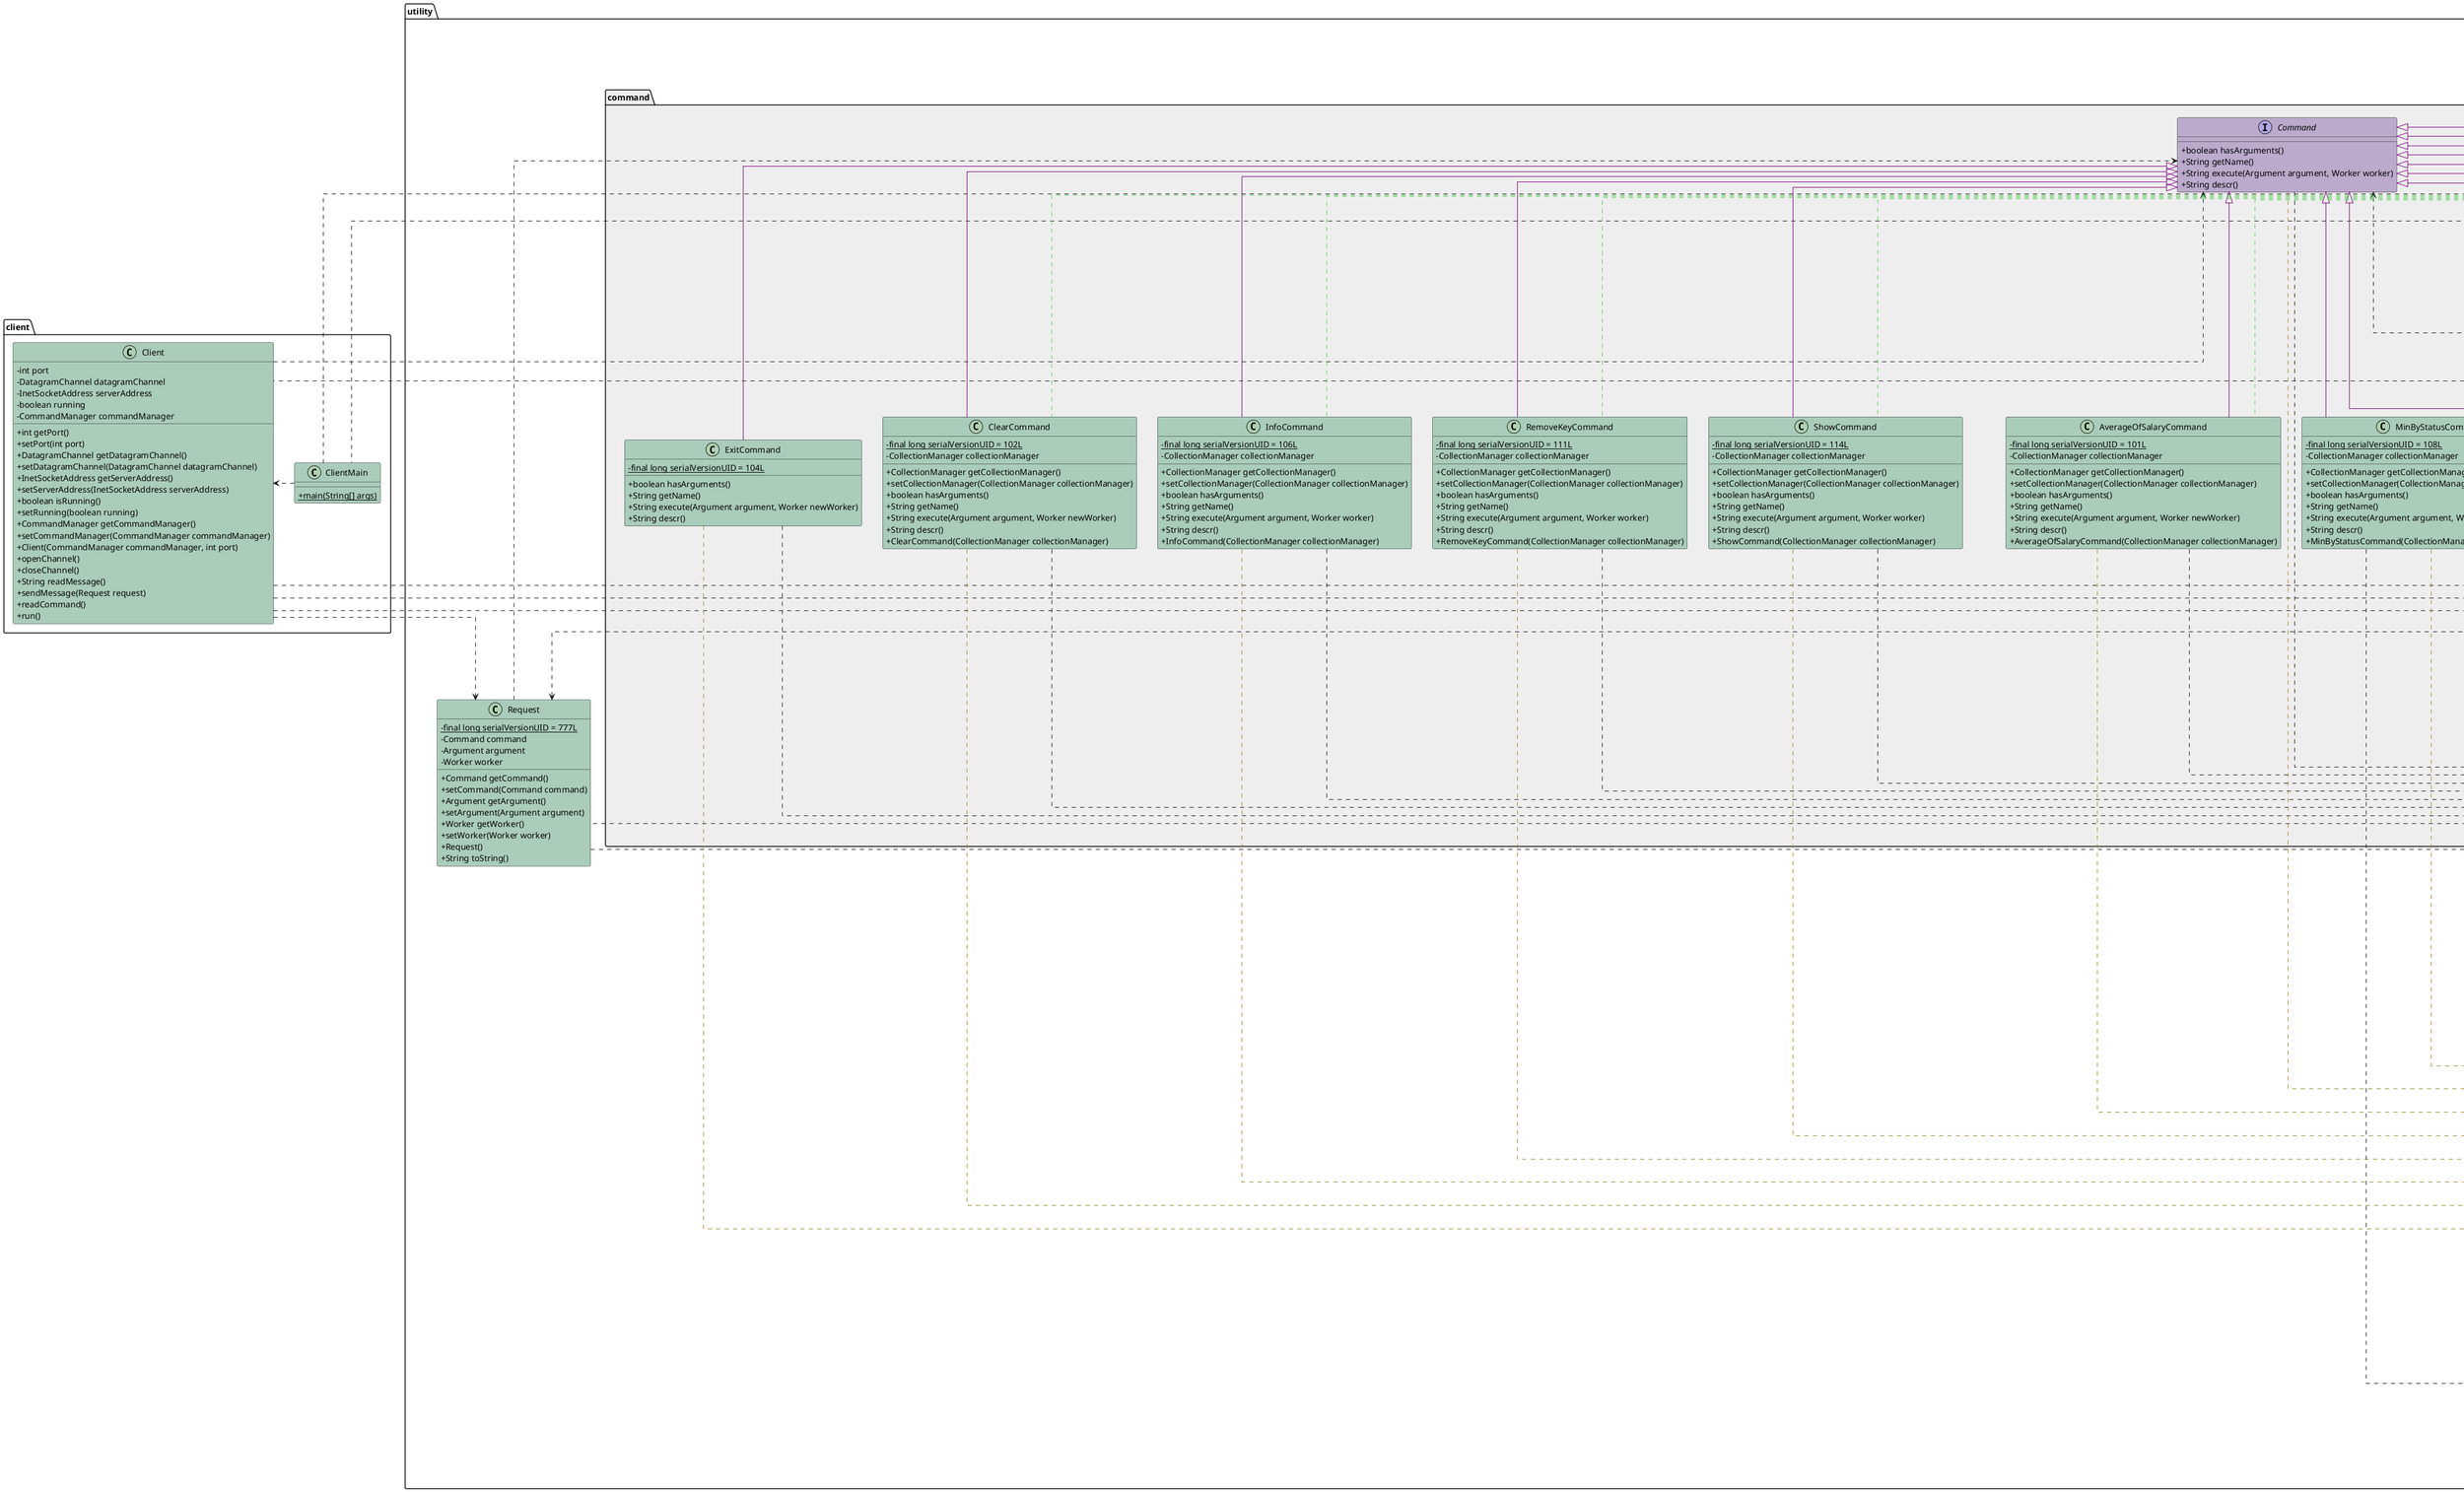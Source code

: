 @startuml
skinparam linetype ortho
skinparam classAttributeIconSize 0

package client {
    class Client #acb{
        - int port
        - DatagramChannel datagramChannel
        - InetSocketAddress serverAddress
        - boolean running
        - CommandManager commandManager

        + int getPort()
        + setPort(int port)
        + DatagramChannel getDatagramChannel()
        + setDatagramChannel(DatagramChannel datagramChannel)
        + InetSocketAddress getServerAddress()
        + setServerAddress(InetSocketAddress serverAddress)
        + boolean isRunning()
        + setRunning(boolean running)
        + CommandManager getCommandManager()
        + setCommandManager(CommandManager commandManager)
        + Client(CommandManager commandManager, int port)
        + openChannel()
        + closeChannel()
        + String readMessage()
        + sendMessage(Request request)
        + readCommand()
        + run()
        }

    class ClientMain #acb{
        + {static} main(String[] args)
        }
}
package server{
    class Server #acb{
        - int port
        - InetSocketAddress serverAddress
        - SocketAddress clientAddress
        - CommandManager commandManager
        - DatagramChannel datagramChannel
        - boolean running;
        - boolean opening;

        + int getPort()
        + setPort(int port)
        + InetSocketAddress getServerAddress()
        + setServerAddress(InetSocketAddress serverAddress)
        + SocketAddress getClientAddress()
        + setClientAddress(SocketAddress clientAddress)
        + CommandManager getCommandManager()
        + setCommandManager(CommandManager commandManager)
        + DatagramChannel getDatagramChannel()
        + setDatagramChannel(DatagramChannel datagramChannel)
        + boolean isRunning()
        + setRunning(boolean running)
        + boolean isOpening()
        + setOpening(boolean opening)
        + Server(CommandManager commandManager, int port)
        + openChannel()
        + closeChannel()
        + Request readMessage()
        +  sendMessage(String message)
        + String execute(Request request)
        + run()
        + disconnectClient()
        }

    class ServerMain #acb{
        + {static} main(String[] args)
        }
}
package utility{
    package calculate #eee{
        class Calculate #acb{
            + {static} boolean stringIsLong(String string)
            + {static} boolean stringIsInteger(String string)
        }

        class CreateWorker #acb{
            + Worker createWorker(Scanner scanner)
        }

        class PrintEnum #acb{
            + {static} printEnumPosition()
            + {static} printEnumStatus()        
            + {static} printEnumOrganizationType()
        }
    }
    package command #eee{
        class Argument #acb{
            - {static} final long serialVersionUID = 200L
            - String name

            + String getName()
            + setName(String name)
            + Argument(String name)
            + Argument()
        }

        class AverageOfSalaryCommand #acb{
            - {static} final long serialVersionUID = 101L
            - CollectionManager collectionManager

            + CollectionManager getCollectionManager()
            + setCollectionManager(CollectionManager collectionManager)
            + boolean hasArguments()
            + String getName()
            + String execute(Argument argument, Worker newWorker)
            + String descr()
            + AverageOfSalaryCommand(CollectionManager collectionManager)
        }

        class ClearCommand #acb{
            - {static} final long serialVersionUID = 102L
            - CollectionManager collectionManager

            + CollectionManager getCollectionManager()
            + setCollectionManager(CollectionManager collectionManager)
            + boolean hasArguments()
            + String getName()
            + String execute(Argument argument, Worker newWorker)
            + String descr()
            + ClearCommand(CollectionManager collectionManager)
        }

        interface Command #bac{
            + boolean hasArguments()
            + String getName()
            + String execute(Argument argument, Worker worker)
            + String descr()
        }

        class ExecuteScriptCommand #acb {
            - {static} final long serialVersionUID = 103L
            - CollectionManager collectionManager

            + CollectionManager getCollectionManager()
            + setCollectionManager(CollectionManager collectionManager)
            + boolean hasArguments()
            + String getName()
            + String execute(Argument argument, Worker newWorker)
            + String descr()
            + ExecuteScriptCommand(CollectionManager collectionManager)
        }

        class ExitCommand #acb{
            - {static} final long serialVersionUID = 104L

            + boolean hasArguments()
            + String getName()
            + String execute(Argument argument, Worker newWorker)
            + String descr()
        }

        class HelpCommand #acb{
            - {static} final long serialVersionUID = 105L
            - CommandManager commandManager

            + CommandManager getCommandManager()
            + setCommandManager(CommandManager commandManager)
            + boolean hasArguments()
            + String getName()
            + String execute(Argument argument, Worker worker)
            + String descr()
            + HelpCommand(CommandManager commandManager)
        }

        class InfoCommand #acb{
            - {static} final long serialVersionUID = 106L
            - CollectionManager collectionManager

            + CollectionManager getCollectionManager()
            + setCollectionManager(CollectionManager collectionManager)
            + boolean hasArguments()
            + String getName()
            + String execute(Argument argument, Worker worker)
            + String descr()
            + InfoCommand(CollectionManager collectionManager)
        }

        class InsertCommand #acb{
            - {static} final long serialVersionUID = 107L
            - CollectionManager collectionManager
            - CommandManager commandManager

            + CollectionManager getCollectionManager()
            + setCollectionManager(CollectionManager collectionManager)
            + CommandManager getCommandManager()
            + setCommandManager(CommandManager commandManager)
            + boolean hasArguments()
            + String getName()
            + String execute(Argument argument, Worker worker)
            + String descr()
            + InsertCommand(CollectionManager collectionManager, CommandManager commandManager)
        }

        class MinByStatusCommand #acb{
            - {static} final long serialVersionUID = 108L
            - CollectionManager collectionManager

            + CollectionManager getCollectionManager()
            + setCollectionManager(CollectionManager collectionManager)
            + boolean hasArguments()
            + String getName()
            + String execute(Argument argument, Worker w)
            + String descr()
            + MinByStatusCommand(CollectionManager collectionManager)
        }

        class PrintDescendingCommand #acb{
            - {static} final long serialVersionUID = 109L
            - CollectionManager collectionManager

            + CollectionManager getCollectionManager()
            + setCollectionManager(CollectionManager collectionManager)
            + boolean hasArguments()
            + String getName()
            + String execute(Argument argument, Worker worker)
            + String descr()
            + PrintDescendingCommand(CollectionManager collectionManager)
        }

        class RemoveGreaterCommand #acb{
            - {static} final long serialVersionUID = 110L
            - CollectionManager collectionManager
            - CommandManager commandManager

            + CollectionManager getCollectionManager()
            + setCollectionManager(CollectionManager collectionManager)
            + CommandManager getCommandManager()
            + setCommandManager(CommandManager commandManager)
            + boolean hasArguments()
            + String getName()
            + String execute(Argument argument, Worker newWorker)
            + String descr()
            + RemoveGreaterCommand(CollectionManager collectionManager, CommandManager commandManager)
        }

        class RemoveKeyCommand #acb{
            - {static} final long serialVersionUID = 111L
            - CollectionManager collectionManager

            + CollectionManager getCollectionManager()
            + setCollectionManager(CollectionManager collectionManager)
            + boolean hasArguments()
            + String getName()
            + String execute(Argument argument, Worker worker)
            + String descr()
            + RemoveKeyCommand(CollectionManager collectionManager)
        }

        class RemoveLowerKeyCommand #acb{
            - {static} final long serialVersionUID = 112L
            - CollectionManager collectionManager

            + CollectionManager getCollectionManager()
            + setCollectionManager(CollectionManager collectionManager)
            + boolean hasArguments()
            + String getName()
            + String execute(Argument argument, Worker worker)
            + String descr()
            + RemoveLowerKeyCommand(CollectionManager collectionManager)
        }

        class ReplaceIfLoweCommand #acb{
            - {static} final long serialVersionUID = 113L
            - CollectionManager collectionManager
            - CommandManager commandManager

            + CollectionManager getCollectionManager()
            + setCollectionManager(CollectionManager collectionManager)
            + CommandManager getCommandManager()
            + setCommandManager(CommandManager commandManager)
            + boolean hasArguments()
            + String getName()
            + String execute(Argument argument, Worker worker)
            + String descr()
            + ReplaceIfLoweCommand(CollectionManager collectionManager, CommandManager commandManager)
        }

        class ShowCommand #acb{
            - {static} final long serialVersionUID = 114L
            - CollectionManager collectionManager

            + CollectionManager getCollectionManager()
            + setCollectionManager(CollectionManager collectionManager)
            + boolean hasArguments()
            + String getName()
            + String execute(Argument argument, Worker worker)
            + String descr()
            + ShowCommand(CollectionManager collectionManager)
        }

        class UpdateCommand #acb{
            - {static} final long serialVersionUID = 115L
            - CollectionManager collectionManager
            - CommandManager commandManager

            + CollectionManager getCollectionManager()
            + setCollectionManager(CollectionManager collectionManager)
            + CommandManager getCommandManager()
            + setCommandManager(CommandManager commandManager)
            + boolean hasArguments()
            + String getName()
            + String execute(Argument argument, Worker newWorker)
            + String descr()
            + UpdateCommand(CollectionManager collectionManager, CommandManager commandManager)
        }
    }


    package comparators #eee{
        class DescendingWorkerComparator #acb{
            + int compare(Worker worker1, Worker worker2)
        }

        class WorkerStatusComparator #acb{
            + int compare(Worker worker1, Worker worker2)
        }
    }


    package manager #eee{
        class CollectionManager #acb{
        - {static} final long serialVersionUID = 2000L;
        - final TreeMap<Integer, Worker> workers
        - final Date dateCreated

        + Date getDateCreated()
        + TreeMap<Integer, Worker> getTreeMap()
        + boolean hasKey(Integer key)
        + boolean hasID(long id)
        }

        class CommandManager #acb{
            - final {static} long serialVersionUID = 2001L
            - final Map<String, Command> commands
            - final List<Command> commandsWithArguments
            - final List<String> commandsWithCreateWorker
            - CollectionManager collectionManager

            + List<String> getCommandsWithCreateWorker()
            + CollectionManager getCollectionManager()
            + setCollectionManager(CollectionManager collectionManager)
            + List<Command> getCommandsWithArguments()
            + addCommand(Command command)
            + List<Command> getCommands()
            + Command getCommand(String name)
            + String execute(String line, Scanner scanner)
            + addAllCommands()
            + CommandManager(CollectionManager collectionManager)
        }

        class FileManager #acb{
            - {static} String filePath
            - CollectionManager collectionManager

            + String getFilepath()
            + setFilepath(String filepath)
            + CollectionManager getCollectionManager()
            + setCollectionManager(CollectionManager collectionManager)
            + write(String string)
            + read()
            + FileManager(CollectionManager collectionManager)
        }
    }


    package parser #eee{
        class JacksonParser #acb{
            + TreeMap<Integer, Worker> parseFromJson(String json)
            + String parseToJson(TreeMap<Integer, Worker> workerTreeMap)
        }
    }


    package worker #eee{
        class Address #acb{
            - {static} final long serialVersionUID = 1003L
            - String street
            
            + String toString()
            + Address()
            + Address(String street)
            + String getStreet()
            + setStreet(String street)
        }

        class Coordinates #acb{
            - {static} final long serialVersionUID = 1002L    
            - long x    
            - Integer y
               
            + String toString()
            + Coordinates()
            + Coordinates(long x, Integer y)
            + long getX()
            + setX(long x)
            + Integer getY()
            + setY(Integer y)
        }
        class Organization #acb{
            - {static} final long serialVersionUID = 1001L
            - String fullName
            - Integer employeesCount
            - OrganizationType type
            - Address postalAddress

            + String toString()
            + Organization()
            + Organization(String fullName, Integer employeesCount, OrganizationType type, Address postalAddress) {
            + String getFullName()
            + setFullName(String fullName)
            + Integer getEmployeesCount()
            + setEmployeesCount(Integer employeesCount)
            + OrganizationType getType()
            + setType(OrganizationType type)
            + Address getPostalAddress()
            + setPostalAddress(Address postalAddress)
        }

        enum OrganizationType #d67e74{
            GOVERNMENT
            PRIVATE_LIMITED_COMPANY
            OPEN_JOINT_STOCK_COMPANY
        }

        enum Position #d67e74{
            DIRECTOR
            LABORER
            HEAD_OF_DIVISION
            DEVELOPER
            COOK
        }

        enum Status #d67e74{
            HIRED
            RECOMMENDED_FOR_PROMOTION
            REGULAR
        }

        class Worker #acb{
            - {static} final long serialVersionUID = 1000L
            - {static} final Deque<Long> idDeque
            - long id            
            - String name            
            - Coordinates coordinates        
            - java.time.LocalDateTime creationDate
            - Long salary          
            - Position position           
            - Status status           
            - Organization organization
            
            + String toString()
            + int compareTo(Worker worker)
            + Worker()        
            + Worker(String name, Coordinates coordinates, Long salary, Position position, Status status, Organization organization)
            + long getId()
            + setId()
            + String getName()
            + setName(String name)
            + Coordinates getCoordinates()
            + setCoordinates(Coordinates coordinates)
            + java.time.LocalDateTime getCreationDate()
            + setCreationDate()
            + Long getSalary()
            + setSalary(Long salary)
            + Position getPosition()
            + setPosition(Position position)
            + Status getStatus()
            + setStatus(Status status)
            + Organization getOrganization()
            + setOrganization(Organization organization)
        }
    }
    class Request #acb{
    - {static} final long serialVersionUID = 777L
        - Command command       
        - Argument argument     
        - Worker worker
                
        + Command getCommand()
        + setCommand(Command command)
        + Argument getArgument()
        + setArgument(Argument argument)
        + Worker getWorker()
        + setWorker(Worker worker)
        + Request()
        + String toString()
    }
}


Worker .up[#bf3f3f].> Status
Worker .up[#bf3f3f].> Position
Worker .left.> Organization
Worker .down.> Coordinates
Organization .up[#bf3f3f].> OrganizationType
Organization .down.> Address
Request .up.> Argument
Request ..> Command
Request .down.> Worker
JacksonParser .up.> Worker
CollectionManager .> Worker
CommandManager .> CreateWorker
CommandManager .> command
CommandManager .> Worker
CommandManager .> CollectionManager
FileManager .down.> JacksonParser
FileManager .> CollectionManager
DescendingWorkerComparator .up.> Worker
WorkerStatusComparator .up.> Worker
CreateWorker ..> worker
CreateWorker .> PrintEnum
PrintEnum .down[#bf3f3f].> OrganizationType
PrintEnum .down[#bf3f3f].> Position
PrintEnum .down[#bf3f3f].> Status
Client ..> CreateWorker
Client ..> Request
Client .> Argument
Client ..> Command
Client .up.> CommandManager
Client ..> Worker
ClientMain .up.> CollectionManager
ClientMain .up.> CommandManager
ClientMain .> Client
Server .left.> Request
Server ..> FileManager
Server ..> JacksonParser
Server ..> Worker
Server .> Argument
Server ..> Command
Server .up.> CommandManager
ServerMain .up.> CollectionManager
ServerMain .up.> CommandManager
ServerMain ..> FileManager
ServerMain .> Server

ClearCommand -up[#purple]-|> Command
HelpCommand -up[#purple]-|> Command
AverageOfSalaryCommand -up[#purple]-|> Command
ReplaceIfLoweCommand -up[#purple]-|> Command
RemoveLowerKeyCommand -up[#purple]-|> Command
RemoveKeyCommand -up[#purple]-|> Command
RemoveGreaterCommand -up[#purple]-|> Command
InsertCommand -up[#purple]-|> Command
MinByStatusCommand -up[#purple]-|> Command
PrintDescendingCommand -up[#purple]-|> Command
ShowCommand -up[#purple]-|> Command
UpdateCommand -up[#purple]-|> Command
InfoCommand -up[#purple]-|> Command
ExitCommand -up[#purple]-|> Command
ExecuteScriptCommand -up[#purple]-|> Command

Command .down.> Argument
ClearCommand .down.> Argument
HelpCommand .down.> Argument
AverageOfSalaryCommand .down.> Argument
ReplaceIfLoweCommand .down.> Argument
RemoveLowerKeyCommand .down.> Argument
RemoveKeyCommand .down.> Argument
RemoveGreaterCommand .down.> Argument
InsertCommand .down.> Argument
MinByStatusCommand .down.> Argument
PrintDescendingCommand .down.> Argument
ShowCommand .down.> Argument
UpdateCommand .down.> Argument
InfoCommand .down.> Argument
ExitCommand .down.> Argument
ExecuteScriptCommand .down.> Argument

Command .down[#9c8225].> Worker
AverageOfSalaryCommand .down[#9c8225].> Worker
ClearCommand .down[#9c8225].> Worker
ExecuteScriptCommand .down[#9c8225].> Worker
ExitCommand .down[#9c8225].> Worker
HelpCommand .down[#9c8225].> Worker
InfoCommand .down[#9c8225].> Worker
InsertCommand .down[#9c8225].> Worker
MinByStatusCommand .down[#9c8225].> Worker
PrintDescendingCommand .down[#9c8225].> Worker
RemoveGreaterCommand .down[#9c8225].> Worker
RemoveKeyCommand .down[#9c8225].> Worker
RemoveLowerKeyCommand .down[#9c8225].> Worker
ReplaceIfLoweCommand .down[#9c8225].> Worker
ShowCommand .down[#9c8225].> Worker
UpdateCommand .down[#9c8225].> Worker

AverageOfSalaryCommand .up[#5c5].> CollectionManager
ClearCommand .up[#5c5].> CollectionManager
ExecuteScriptCommand .up[#5c5].> CollectionManager
InfoCommand .up[#5c5].> CollectionManager
InsertCommand .up[#5c5].> CollectionManager
MinByStatusCommand .up[#5c5].> CollectionManager
PrintDescendingCommand .up[#5c5].> CollectionManager
RemoveGreaterCommand .up[#5c5].> CollectionManager
RemoveKeyCommand .up[#5c5].> CollectionManager
RemoveLowerKeyCommand .up[#5c5].> CollectionManager
ReplaceIfLoweCommand .up[#5c5].> CollectionManager
ShowCommand .up[#5c5].> CollectionManager
UpdateCommand .up[#5c5].> CollectionManager

ExecuteScriptCommand .up[#55c].> CommandManager
HelpCommand .up[#55c].> CommandManager
InsertCommand .up[#55c].> CommandManager
RemoveGreaterCommand .up[#55c].> CommandManager
ReplaceIfLoweCommand .up[#55c].> CommandManager
UpdateCommand .up[#55c].> CommandManager

InsertCommand .> Calculate
RemoveLowerKeyCommand .> Calculate
ReplaceIfLoweCommand .> Calculate

MinByStatusCommand .> WorkerStatusComparator
PrintDescendingCommand .> DescendingWorkerComparator
@enduml

